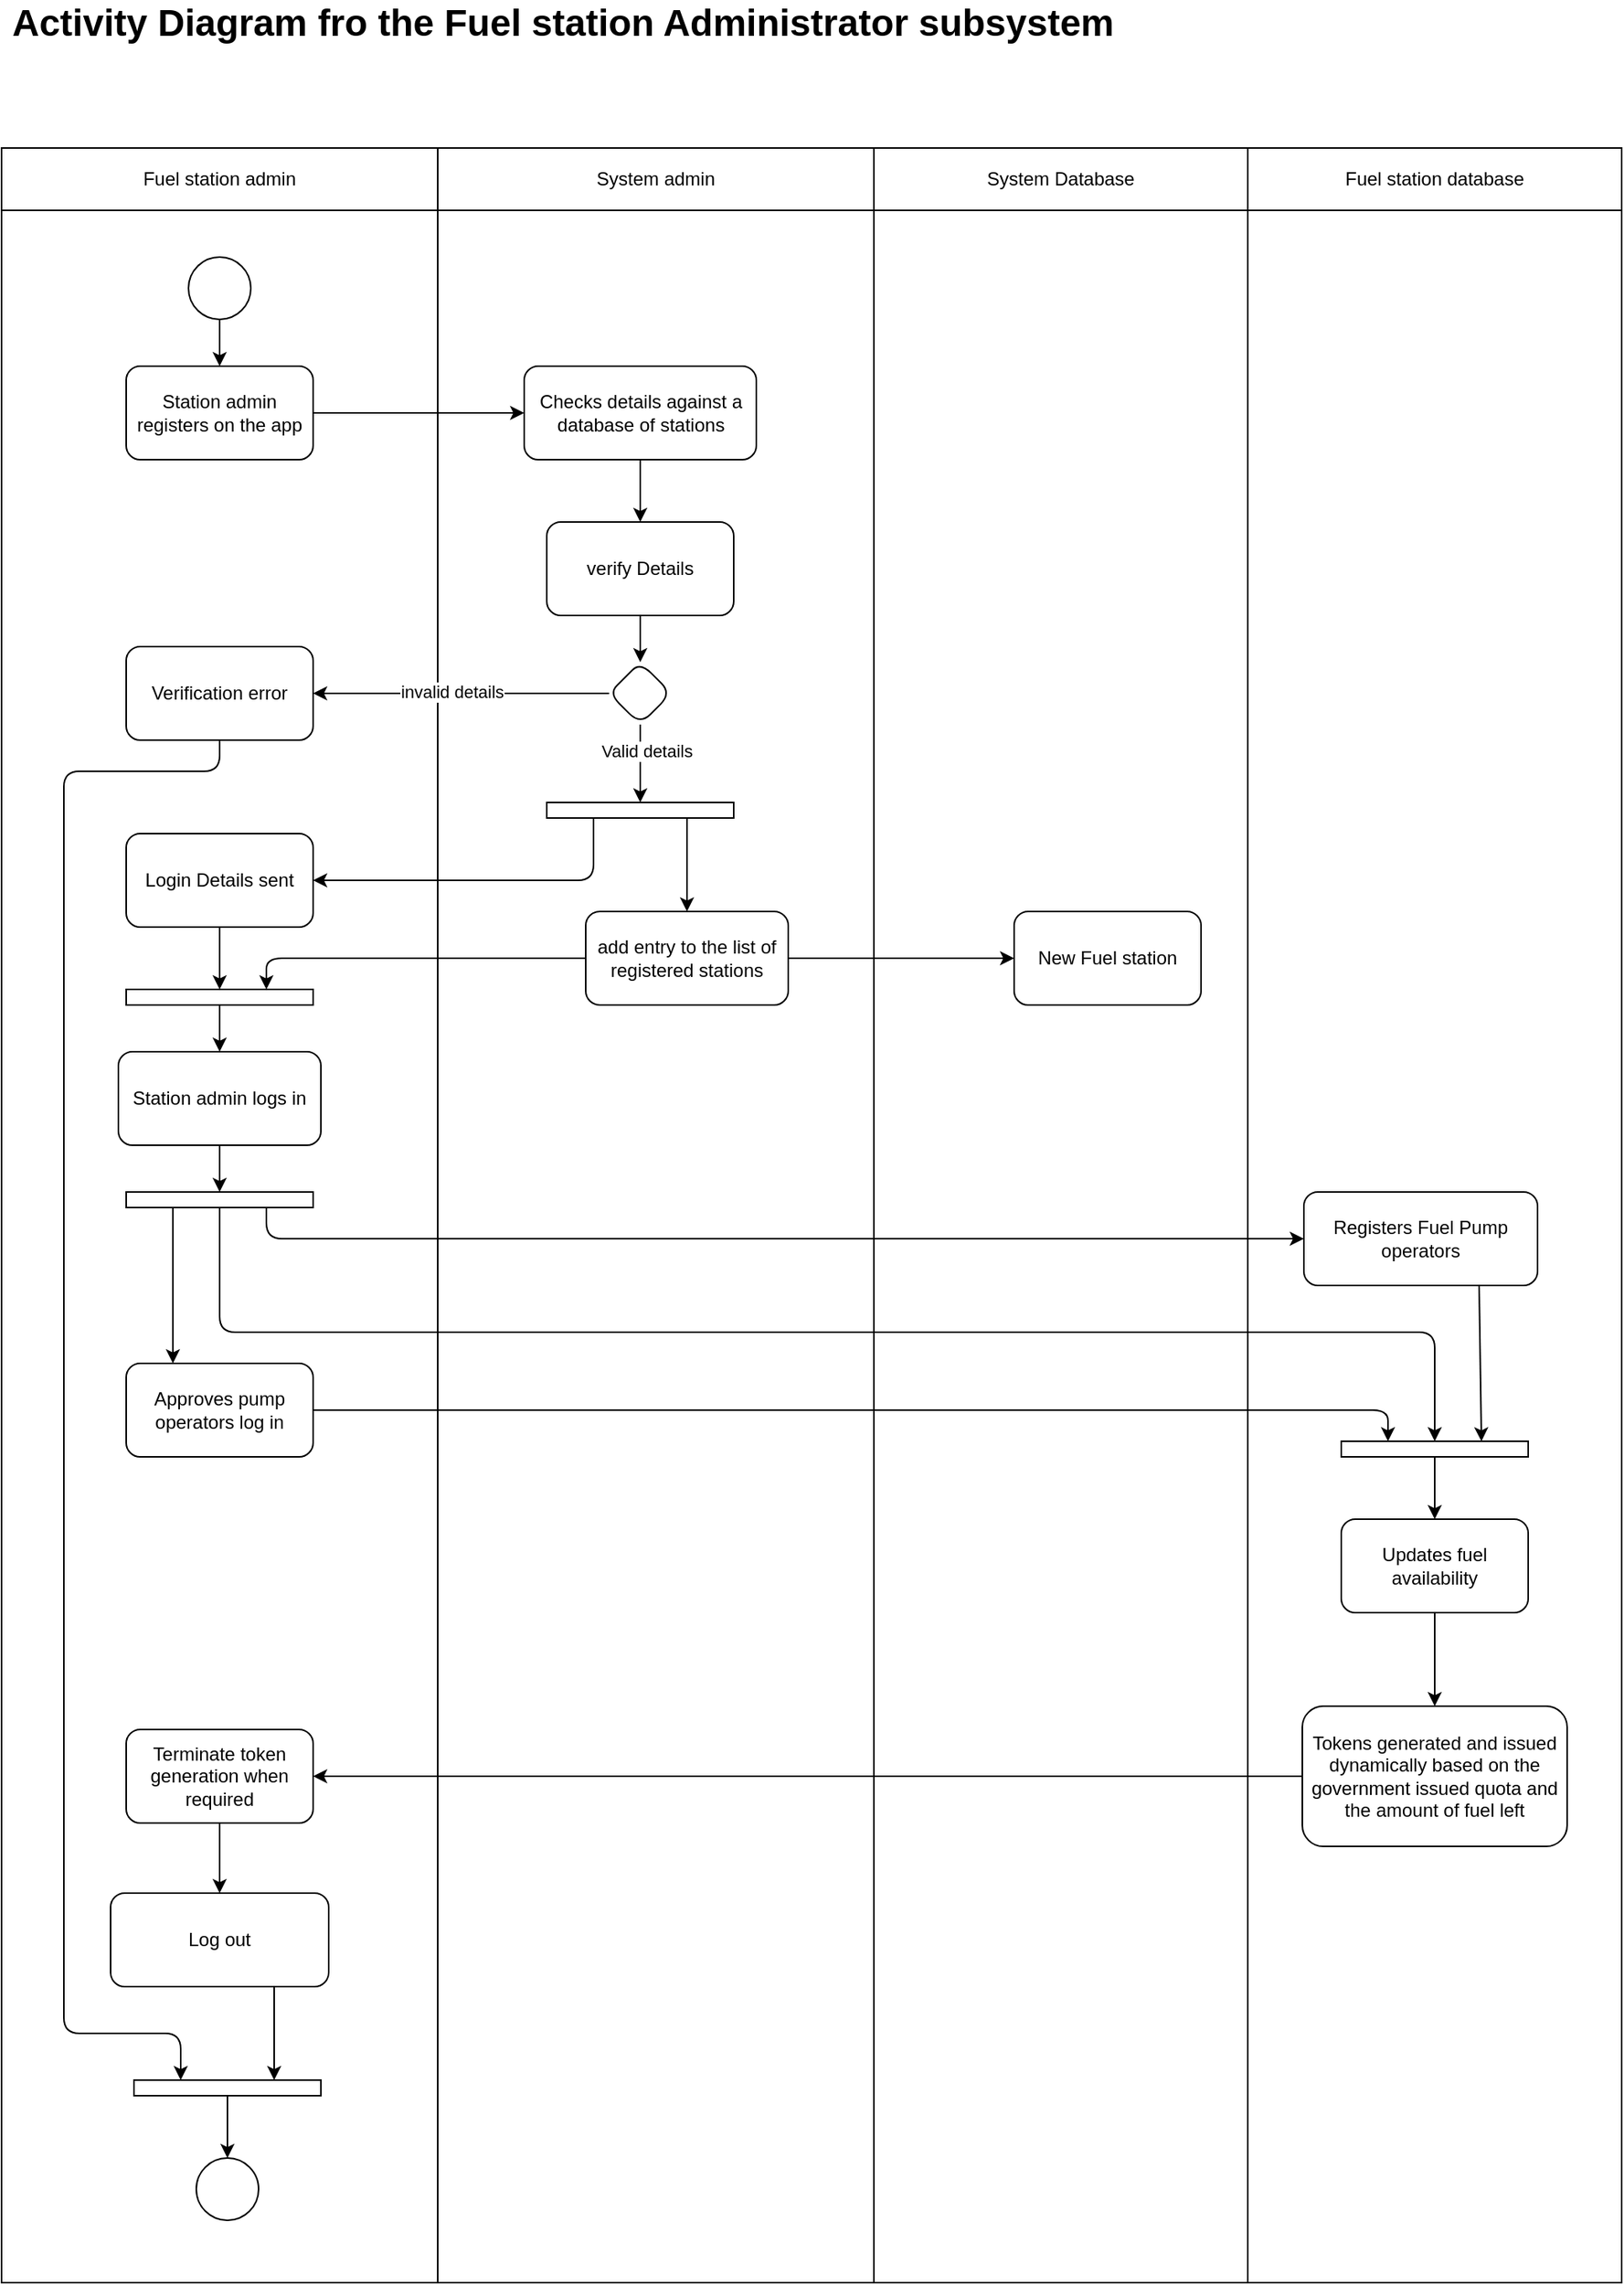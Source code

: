 <mxfile>
    <diagram id="wLFz7m7mhK78XWt3sYZP" name="Page-1">
        <mxGraphModel dx="861" dy="696" grid="1" gridSize="10" guides="1" tooltips="1" connect="1" arrows="1" fold="1" page="1" pageScale="1" pageWidth="1169" pageHeight="1654" math="0" shadow="0">
            <root>
                <mxCell id="0"/>
                <mxCell id="1" parent="0"/>
                <mxCell id="2" value="" style="whiteSpace=wrap;html=1;fontSize=24;fillColor=none;" vertex="1" parent="1">
                    <mxGeometry x="880" y="230" width="240" height="1330" as="geometry"/>
                </mxCell>
                <mxCell id="3" value="" style="whiteSpace=wrap;html=1;fontSize=24;fillColor=none;" vertex="1" parent="1">
                    <mxGeometry x="640" y="230" width="240" height="1330" as="geometry"/>
                </mxCell>
                <mxCell id="4" value="" style="whiteSpace=wrap;html=1;fontSize=24;fillColor=none;" vertex="1" parent="1">
                    <mxGeometry x="360" y="230" width="280" height="1330" as="geometry"/>
                </mxCell>
                <mxCell id="5" value="" style="whiteSpace=wrap;html=1;fontSize=24;fillColor=none;" vertex="1" parent="1">
                    <mxGeometry x="80" y="230" width="280" height="1330" as="geometry"/>
                </mxCell>
                <mxCell id="6" value="Fuel station admin" style="rounded=0;whiteSpace=wrap;html=1;fillColor=none;" vertex="1" parent="1">
                    <mxGeometry x="80" y="190" width="280" height="40" as="geometry"/>
                </mxCell>
                <mxCell id="7" value="System admin" style="rounded=0;whiteSpace=wrap;html=1;fillColor=none;" vertex="1" parent="1">
                    <mxGeometry x="360" y="190" width="280" height="40" as="geometry"/>
                </mxCell>
                <mxCell id="8" style="edgeStyle=none;html=1;entryX=0.5;entryY=0;entryDx=0;entryDy=0;" edge="1" parent="1" source="9" target="11">
                    <mxGeometry relative="1" as="geometry"/>
                </mxCell>
                <mxCell id="9" value="" style="ellipse;whiteSpace=wrap;html=1;aspect=fixed;fillColor=none;" vertex="1" parent="1">
                    <mxGeometry x="200" y="260" width="40" height="40" as="geometry"/>
                </mxCell>
                <mxCell id="10" style="edgeStyle=none;html=1;entryX=0;entryY=0.5;entryDx=0;entryDy=0;" edge="1" parent="1" source="11" target="13">
                    <mxGeometry relative="1" as="geometry"/>
                </mxCell>
                <mxCell id="11" value="Station admin registers on the app" style="rounded=1;whiteSpace=wrap;html=1;fillColor=none;" vertex="1" parent="1">
                    <mxGeometry x="160" y="330" width="120" height="60" as="geometry"/>
                </mxCell>
                <mxCell id="12" value="" style="edgeStyle=none;html=1;" edge="1" parent="1" source="13" target="15">
                    <mxGeometry relative="1" as="geometry"/>
                </mxCell>
                <mxCell id="13" value="Checks details against a database of stations" style="rounded=1;whiteSpace=wrap;html=1;fillColor=none;" vertex="1" parent="1">
                    <mxGeometry x="415.5" y="330" width="149" height="60" as="geometry"/>
                </mxCell>
                <mxCell id="14" value="" style="edgeStyle=none;html=1;" edge="1" parent="1" source="15" target="20">
                    <mxGeometry relative="1" as="geometry"/>
                </mxCell>
                <mxCell id="15" value="verify Details" style="whiteSpace=wrap;html=1;fillColor=none;rounded=1;" vertex="1" parent="1">
                    <mxGeometry x="430" y="430" width="120" height="60" as="geometry"/>
                </mxCell>
                <mxCell id="16" value="" style="edgeStyle=none;html=1;" edge="1" parent="1" source="20" target="26">
                    <mxGeometry relative="1" as="geometry"/>
                </mxCell>
                <mxCell id="17" value="invalid details" style="edgeLabel;html=1;align=center;verticalAlign=middle;resizable=0;points=[];" vertex="1" connectable="0" parent="16">
                    <mxGeometry x="0.063" y="-1" relative="1" as="geometry">
                        <mxPoint as="offset"/>
                    </mxGeometry>
                </mxCell>
                <mxCell id="18" style="edgeStyle=none;html=1;exitX=0.5;exitY=1;exitDx=0;exitDy=0;entryX=0.5;entryY=0;entryDx=0;entryDy=0;" edge="1" parent="1" source="20" target="29">
                    <mxGeometry relative="1" as="geometry"/>
                </mxCell>
                <mxCell id="19" value="Valid details" style="edgeLabel;html=1;align=center;verticalAlign=middle;resizable=0;points=[];" vertex="1" connectable="0" parent="18">
                    <mxGeometry x="-0.35" y="4" relative="1" as="geometry">
                        <mxPoint as="offset"/>
                    </mxGeometry>
                </mxCell>
                <mxCell id="20" value="" style="rhombus;whiteSpace=wrap;html=1;fillColor=none;rounded=1;" vertex="1" parent="1">
                    <mxGeometry x="470" y="520" width="40" height="40" as="geometry"/>
                </mxCell>
                <mxCell id="21" value="System Database" style="rounded=0;whiteSpace=wrap;html=1;fillColor=none;" vertex="1" parent="1">
                    <mxGeometry x="640" y="190" width="240" height="40" as="geometry"/>
                </mxCell>
                <mxCell id="22" style="edgeStyle=none;html=1;entryX=0.75;entryY=0;entryDx=0;entryDy=0;" edge="1" parent="1" source="24" target="44">
                    <mxGeometry relative="1" as="geometry">
                        <Array as="points">
                            <mxPoint x="250" y="710"/>
                        </Array>
                    </mxGeometry>
                </mxCell>
                <mxCell id="23" value="" style="edgeStyle=none;html=1;" edge="1" parent="1" source="24" target="45">
                    <mxGeometry relative="1" as="geometry"/>
                </mxCell>
                <mxCell id="24" value="add entry to the list of registered stations" style="whiteSpace=wrap;html=1;fillColor=none;rounded=1;" vertex="1" parent="1">
                    <mxGeometry x="455" y="680" width="130" height="60" as="geometry"/>
                </mxCell>
                <mxCell id="25" style="edgeStyle=none;html=1;entryX=0.25;entryY=0;entryDx=0;entryDy=0;" edge="1" parent="1" source="26" target="58">
                    <mxGeometry relative="1" as="geometry">
                        <mxPoint x="200" y="1400" as="targetPoint"/>
                        <Array as="points">
                            <mxPoint x="220" y="590"/>
                            <mxPoint x="120" y="590"/>
                            <mxPoint x="120" y="1400"/>
                            <mxPoint x="195" y="1400"/>
                        </Array>
                    </mxGeometry>
                </mxCell>
                <mxCell id="26" value="Verification error" style="whiteSpace=wrap;html=1;fillColor=none;rounded=1;" vertex="1" parent="1">
                    <mxGeometry x="160" y="510" width="120" height="60" as="geometry"/>
                </mxCell>
                <mxCell id="27" style="edgeStyle=none;html=1;exitX=0.75;exitY=1;exitDx=0;exitDy=0;entryX=0.5;entryY=0;entryDx=0;entryDy=0;" edge="1" parent="1" source="29" target="24">
                    <mxGeometry relative="1" as="geometry"/>
                </mxCell>
                <mxCell id="28" style="edgeStyle=none;html=1;exitX=0.25;exitY=1;exitDx=0;exitDy=0;entryX=1;entryY=0.5;entryDx=0;entryDy=0;" edge="1" parent="1" source="29" target="31">
                    <mxGeometry relative="1" as="geometry">
                        <mxPoint x="290" y="680" as="targetPoint"/>
                        <Array as="points">
                            <mxPoint x="460" y="660"/>
                        </Array>
                    </mxGeometry>
                </mxCell>
                <mxCell id="29" value="" style="whiteSpace=wrap;html=1;fillColor=none;" vertex="1" parent="1">
                    <mxGeometry x="430" y="610" width="120" height="10" as="geometry"/>
                </mxCell>
                <mxCell id="30" style="edgeStyle=none;html=1;entryX=0.5;entryY=0;entryDx=0;entryDy=0;" edge="1" parent="1" source="31" target="44">
                    <mxGeometry relative="1" as="geometry"/>
                </mxCell>
                <mxCell id="31" value="Login Details sent" style="rounded=1;whiteSpace=wrap;html=1;fillColor=none;" vertex="1" parent="1">
                    <mxGeometry x="160" y="630" width="120" height="60" as="geometry"/>
                </mxCell>
                <mxCell id="32" style="edgeStyle=none;html=1;exitX=0.5;exitY=1;exitDx=0;exitDy=0;entryX=0.5;entryY=0;entryDx=0;entryDy=0;" edge="1" parent="1" source="40" target="53">
                    <mxGeometry relative="1" as="geometry">
                        <mxPoint x="250" y="900" as="sourcePoint"/>
                        <mxPoint x="920" y="940" as="targetPoint"/>
                        <Array as="points">
                            <mxPoint x="220" y="950"/>
                            <mxPoint x="1000" y="950"/>
                        </Array>
                    </mxGeometry>
                </mxCell>
                <mxCell id="33" style="edgeStyle=none;html=1;entryX=0.5;entryY=0;entryDx=0;entryDy=0;" edge="1" parent="1" source="34" target="40">
                    <mxGeometry relative="1" as="geometry"/>
                </mxCell>
                <mxCell id="34" value="Station admin logs in" style="whiteSpace=wrap;html=1;rounded=1;fillColor=none;" vertex="1" parent="1">
                    <mxGeometry x="155" y="770" width="130" height="60" as="geometry"/>
                </mxCell>
                <mxCell id="35" value="" style="edgeStyle=none;html=1;" edge="1" parent="1" source="36" target="47">
                    <mxGeometry relative="1" as="geometry">
                        <Array as="points">
                            <mxPoint x="1000" y="1175"/>
                        </Array>
                    </mxGeometry>
                </mxCell>
                <mxCell id="36" value="Updates fuel availability" style="whiteSpace=wrap;html=1;rounded=1;fillColor=none;" vertex="1" parent="1">
                    <mxGeometry x="940" y="1070" width="120" height="60" as="geometry"/>
                </mxCell>
                <mxCell id="37" value="Fuel station database" style="rounded=0;whiteSpace=wrap;html=1;fillColor=none;" vertex="1" parent="1">
                    <mxGeometry x="880" y="190" width="240" height="40" as="geometry"/>
                </mxCell>
                <mxCell id="38" style="edgeStyle=none;html=1;exitX=0.75;exitY=1;exitDx=0;exitDy=0;entryX=0;entryY=0.5;entryDx=0;entryDy=0;" edge="1" parent="1" source="40" target="42">
                    <mxGeometry relative="1" as="geometry">
                        <mxPoint x="400" y="890" as="targetPoint"/>
                        <Array as="points">
                            <mxPoint x="250" y="890"/>
                        </Array>
                    </mxGeometry>
                </mxCell>
                <mxCell id="39" style="edgeStyle=none;html=1;exitX=0.25;exitY=1;exitDx=0;exitDy=0;entryX=0.25;entryY=0;entryDx=0;entryDy=0;" edge="1" parent="1" source="40" target="51">
                    <mxGeometry relative="1" as="geometry"/>
                </mxCell>
                <mxCell id="40" value="" style="whiteSpace=wrap;html=1;fillColor=none;" vertex="1" parent="1">
                    <mxGeometry x="160" y="860" width="120" height="10" as="geometry"/>
                </mxCell>
                <mxCell id="41" style="edgeStyle=none;html=1;exitX=0.75;exitY=1;exitDx=0;exitDy=0;entryX=0.75;entryY=0;entryDx=0;entryDy=0;" edge="1" parent="1" source="42" target="53">
                    <mxGeometry relative="1" as="geometry"/>
                </mxCell>
                <mxCell id="42" value="Registers Fuel Pump operators" style="rounded=1;whiteSpace=wrap;html=1;fillColor=none;" vertex="1" parent="1">
                    <mxGeometry x="916" y="860" width="150" height="60" as="geometry"/>
                </mxCell>
                <mxCell id="43" style="edgeStyle=none;html=1;entryX=0.5;entryY=0;entryDx=0;entryDy=0;" edge="1" parent="1" source="44" target="34">
                    <mxGeometry relative="1" as="geometry"/>
                </mxCell>
                <mxCell id="44" value="" style="whiteSpace=wrap;html=1;fillColor=none;" vertex="1" parent="1">
                    <mxGeometry x="160" y="730" width="120" height="10" as="geometry"/>
                </mxCell>
                <mxCell id="45" value="New Fuel station" style="whiteSpace=wrap;html=1;fillColor=none;rounded=1;" vertex="1" parent="1">
                    <mxGeometry x="730" y="680" width="120" height="60" as="geometry"/>
                </mxCell>
                <mxCell id="46" value="" style="edgeStyle=none;html=1;" edge="1" parent="1" source="47" target="49">
                    <mxGeometry relative="1" as="geometry"/>
                </mxCell>
                <mxCell id="47" value="Tokens generated and issued dynamically based on the government issued quota and the amount of fuel left" style="rounded=1;whiteSpace=wrap;html=1;fillColor=none;" vertex="1" parent="1">
                    <mxGeometry x="915" y="1190" width="170" height="90" as="geometry"/>
                </mxCell>
                <mxCell id="48" value="" style="edgeStyle=none;html=1;" edge="1" parent="1" source="49" target="55">
                    <mxGeometry relative="1" as="geometry"/>
                </mxCell>
                <mxCell id="49" value="Terminate token generation when required" style="whiteSpace=wrap;html=1;rounded=1;fillColor=none;" vertex="1" parent="1">
                    <mxGeometry x="160" y="1205" width="120" height="60" as="geometry"/>
                </mxCell>
                <mxCell id="50" style="edgeStyle=none;html=1;entryX=0.25;entryY=0;entryDx=0;entryDy=0;" edge="1" parent="1" source="51" target="53">
                    <mxGeometry relative="1" as="geometry">
                        <Array as="points">
                            <mxPoint x="970" y="1000"/>
                        </Array>
                    </mxGeometry>
                </mxCell>
                <mxCell id="51" value="Approves pump operators log in" style="whiteSpace=wrap;html=1;rounded=1;fillColor=none;" vertex="1" parent="1">
                    <mxGeometry x="160" y="970" width="120" height="60" as="geometry"/>
                </mxCell>
                <mxCell id="52" style="edgeStyle=none;html=1;entryX=0.5;entryY=0;entryDx=0;entryDy=0;" edge="1" parent="1" source="53" target="36">
                    <mxGeometry relative="1" as="geometry"/>
                </mxCell>
                <mxCell id="53" value="" style="whiteSpace=wrap;html=1;fillColor=none;" vertex="1" parent="1">
                    <mxGeometry x="940" y="1020" width="120" height="10" as="geometry"/>
                </mxCell>
                <mxCell id="54" style="edgeStyle=none;html=1;exitX=0.75;exitY=1;exitDx=0;exitDy=0;entryX=0.75;entryY=0;entryDx=0;entryDy=0;" edge="1" parent="1" source="55" target="58">
                    <mxGeometry relative="1" as="geometry"/>
                </mxCell>
                <mxCell id="55" value="Log out" style="whiteSpace=wrap;html=1;rounded=1;fillColor=none;" vertex="1" parent="1">
                    <mxGeometry x="150" y="1310" width="140" height="60" as="geometry"/>
                </mxCell>
                <mxCell id="56" value="" style="ellipse;whiteSpace=wrap;html=1;rounded=1;fillColor=none;" vertex="1" parent="1">
                    <mxGeometry x="205" y="1480" width="40" height="40" as="geometry"/>
                </mxCell>
                <mxCell id="57" value="" style="edgeStyle=none;html=1;" edge="1" parent="1" source="58" target="56">
                    <mxGeometry relative="1" as="geometry"/>
                </mxCell>
                <mxCell id="58" value="" style="whiteSpace=wrap;html=1;fillColor=none;" vertex="1" parent="1">
                    <mxGeometry x="165" y="1430" width="120" height="10" as="geometry"/>
                </mxCell>
                <mxCell id="59" value="&lt;font style=&quot;font-size: 24px&quot;&gt;&lt;b&gt;Activity Diagram fro the Fuel station Administrator subsystem&lt;/b&gt;&lt;/font&gt;" style="text;html=1;align=center;verticalAlign=middle;resizable=0;points=[];autosize=1;strokeColor=none;fillColor=none;" vertex="1" parent="1">
                    <mxGeometry x="80" y="100" width="720" height="20" as="geometry"/>
                </mxCell>
            </root>
        </mxGraphModel>
    </diagram>
</mxfile>
